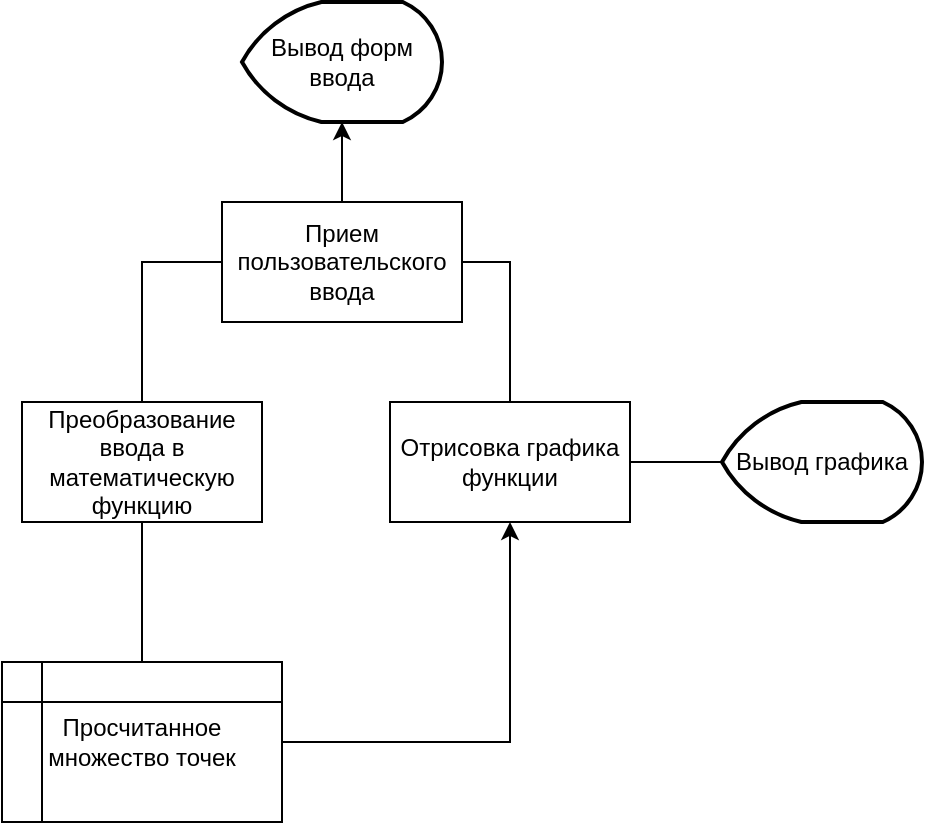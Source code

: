 <mxfile version="24.2.5" type="device">
  <diagram id="C5RBs43oDa-KdzZeNtuy" name="Page-1">
    <mxGraphModel dx="1434" dy="844" grid="1" gridSize="10" guides="1" tooltips="1" connect="1" arrows="1" fold="1" page="1" pageScale="1" pageWidth="827" pageHeight="1169" math="0" shadow="0">
      <root>
        <mxCell id="WIyWlLk6GJQsqaUBKTNV-0" />
        <mxCell id="WIyWlLk6GJQsqaUBKTNV-1" parent="WIyWlLk6GJQsqaUBKTNV-0" />
        <mxCell id="0qkHTDtg_8-eYB2cNuwW-4" style="edgeStyle=orthogonalEdgeStyle;rounded=0;orthogonalLoop=1;jettySize=auto;html=1;exitX=1;exitY=0.5;exitDx=0;exitDy=0;entryX=0.5;entryY=0;entryDx=0;entryDy=0;endArrow=none;endFill=0;" parent="WIyWlLk6GJQsqaUBKTNV-1" source="0qkHTDtg_8-eYB2cNuwW-0" target="0qkHTDtg_8-eYB2cNuwW-2" edge="1">
          <mxGeometry relative="1" as="geometry" />
        </mxCell>
        <mxCell id="0qkHTDtg_8-eYB2cNuwW-0" value="Прием пользовательского ввода" style="rounded=0;whiteSpace=wrap;html=1;" parent="WIyWlLk6GJQsqaUBKTNV-1" vertex="1">
          <mxGeometry x="330" y="220" width="120" height="60" as="geometry" />
        </mxCell>
        <mxCell id="0qkHTDtg_8-eYB2cNuwW-3" style="edgeStyle=orthogonalEdgeStyle;rounded=0;orthogonalLoop=1;jettySize=auto;html=1;exitX=0.5;exitY=0;exitDx=0;exitDy=0;entryX=0;entryY=0.5;entryDx=0;entryDy=0;endArrow=none;endFill=0;" parent="WIyWlLk6GJQsqaUBKTNV-1" source="0qkHTDtg_8-eYB2cNuwW-1" target="0qkHTDtg_8-eYB2cNuwW-0" edge="1">
          <mxGeometry relative="1" as="geometry" />
        </mxCell>
        <mxCell id="lSRkj_G07wYgPU3PufHv-1" style="edgeStyle=orthogonalEdgeStyle;rounded=0;orthogonalLoop=1;jettySize=auto;html=1;endArrow=none;endFill=0;" edge="1" parent="WIyWlLk6GJQsqaUBKTNV-1" source="0qkHTDtg_8-eYB2cNuwW-1" target="0qkHTDtg_8-eYB2cNuwW-6">
          <mxGeometry relative="1" as="geometry" />
        </mxCell>
        <mxCell id="0qkHTDtg_8-eYB2cNuwW-1" value="Преобразование ввода в математическую функцию" style="rounded=0;whiteSpace=wrap;html=1;" parent="WIyWlLk6GJQsqaUBKTNV-1" vertex="1">
          <mxGeometry x="230" y="320" width="120" height="60" as="geometry" />
        </mxCell>
        <mxCell id="0qkHTDtg_8-eYB2cNuwW-2" value="Отрисовка графика функции" style="rounded=0;whiteSpace=wrap;html=1;" parent="WIyWlLk6GJQsqaUBKTNV-1" vertex="1">
          <mxGeometry x="414" y="320" width="120" height="60" as="geometry" />
        </mxCell>
        <mxCell id="0qkHTDtg_8-eYB2cNuwW-8" style="edgeStyle=orthogonalEdgeStyle;rounded=0;orthogonalLoop=1;jettySize=auto;html=1;exitX=1;exitY=0.5;exitDx=0;exitDy=0;entryX=0.5;entryY=1;entryDx=0;entryDy=0;" parent="WIyWlLk6GJQsqaUBKTNV-1" source="0qkHTDtg_8-eYB2cNuwW-6" target="0qkHTDtg_8-eYB2cNuwW-2" edge="1">
          <mxGeometry relative="1" as="geometry" />
        </mxCell>
        <mxCell id="0qkHTDtg_8-eYB2cNuwW-6" value="Просчитанное множество точек" style="shape=internalStorage;whiteSpace=wrap;html=1;backgroundOutline=1;" parent="WIyWlLk6GJQsqaUBKTNV-1" vertex="1">
          <mxGeometry x="220" y="450" width="140" height="80" as="geometry" />
        </mxCell>
        <mxCell id="0qkHTDtg_8-eYB2cNuwW-9" value="Вывод форм ввода" style="strokeWidth=2;html=1;shape=mxgraph.flowchart.display;whiteSpace=wrap;" parent="WIyWlLk6GJQsqaUBKTNV-1" vertex="1">
          <mxGeometry x="340" y="120" width="100" height="60" as="geometry" />
        </mxCell>
        <mxCell id="0qkHTDtg_8-eYB2cNuwW-10" style="edgeStyle=orthogonalEdgeStyle;rounded=0;orthogonalLoop=1;jettySize=auto;html=1;exitX=0.5;exitY=0;exitDx=0;exitDy=0;entryX=0.5;entryY=1;entryDx=0;entryDy=0;entryPerimeter=0;" parent="WIyWlLk6GJQsqaUBKTNV-1" source="0qkHTDtg_8-eYB2cNuwW-0" target="0qkHTDtg_8-eYB2cNuwW-9" edge="1">
          <mxGeometry relative="1" as="geometry" />
        </mxCell>
        <mxCell id="0qkHTDtg_8-eYB2cNuwW-11" value="Вывод графика" style="strokeWidth=2;html=1;shape=mxgraph.flowchart.display;whiteSpace=wrap;" parent="WIyWlLk6GJQsqaUBKTNV-1" vertex="1">
          <mxGeometry x="580" y="320" width="100" height="60" as="geometry" />
        </mxCell>
        <mxCell id="0qkHTDtg_8-eYB2cNuwW-12" style="edgeStyle=orthogonalEdgeStyle;rounded=0;orthogonalLoop=1;jettySize=auto;html=1;exitX=1;exitY=0.5;exitDx=0;exitDy=0;entryX=0;entryY=0.5;entryDx=0;entryDy=0;entryPerimeter=0;startArrow=none;startFill=0;endArrow=none;endFill=0;" parent="WIyWlLk6GJQsqaUBKTNV-1" source="0qkHTDtg_8-eYB2cNuwW-2" target="0qkHTDtg_8-eYB2cNuwW-11" edge="1">
          <mxGeometry relative="1" as="geometry" />
        </mxCell>
      </root>
    </mxGraphModel>
  </diagram>
</mxfile>
